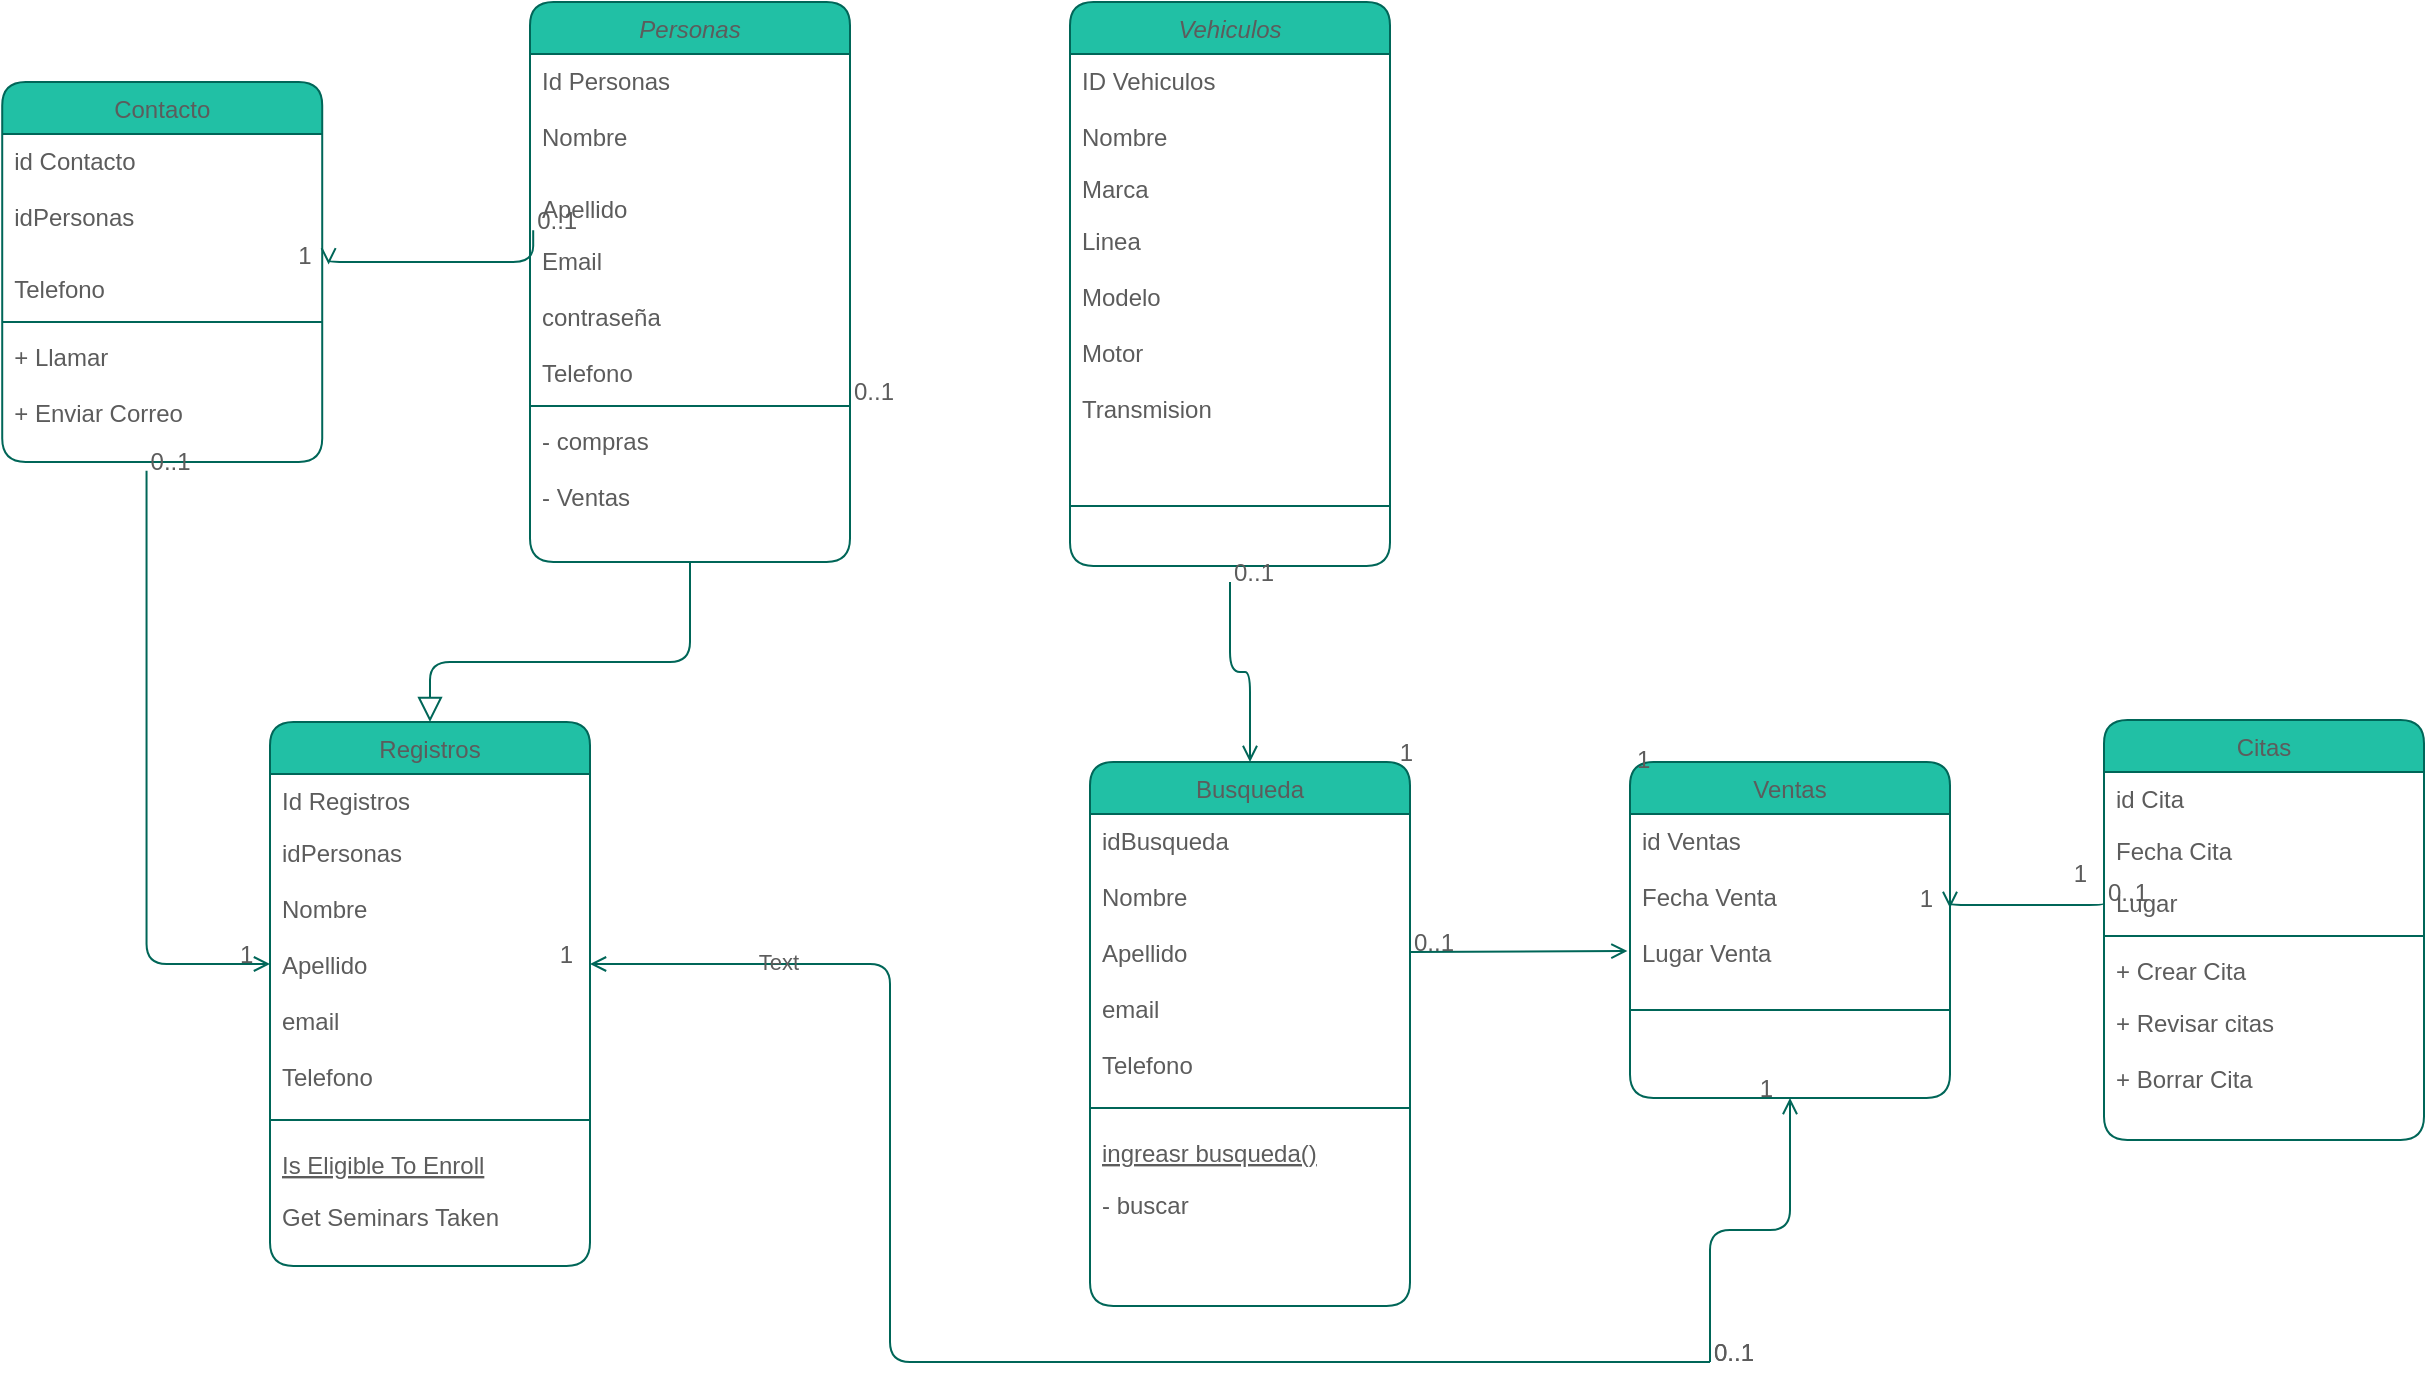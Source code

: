 <mxfile version="21.7.5" type="github">
  <diagram id="C5RBs43oDa-KdzZeNtuy" name="Page-1">
    <mxGraphModel dx="2008" dy="712" grid="0" gridSize="10" guides="0" tooltips="1" connect="1" arrows="1" fold="1" page="0" pageScale="1" pageWidth="827" pageHeight="1169" math="0" shadow="0">
      <root>
        <mxCell id="WIyWlLk6GJQsqaUBKTNV-0" />
        <mxCell id="WIyWlLk6GJQsqaUBKTNV-1" parent="WIyWlLk6GJQsqaUBKTNV-0" />
        <mxCell id="zkfFHV4jXpPFQw0GAbJ--0" value="Vehiculos" style="swimlane;fontStyle=2;align=center;verticalAlign=top;childLayout=stackLayout;horizontal=1;startSize=26;horizontalStack=0;resizeParent=1;resizeLast=0;collapsible=1;marginBottom=0;rounded=1;shadow=0;strokeWidth=1;labelBackgroundColor=none;fillColor=#21C0A5;strokeColor=#006658;fontColor=#5C5C5C;" parent="WIyWlLk6GJQsqaUBKTNV-1" vertex="1">
          <mxGeometry x="260" y="200" width="160" height="282" as="geometry">
            <mxRectangle x="230" y="140" width="160" height="26" as="alternateBounds" />
          </mxGeometry>
        </mxCell>
        <mxCell id="zkfFHV4jXpPFQw0GAbJ--1" value="ID Vehiculos&#xa;&#xa;Nombre" style="text;align=left;verticalAlign=top;spacingLeft=4;spacingRight=4;overflow=hidden;rotatable=0;points=[[0,0.5],[1,0.5]];portConstraint=eastwest;rounded=1;labelBackgroundColor=none;fontColor=#5C5C5C;" parent="zkfFHV4jXpPFQw0GAbJ--0" vertex="1">
          <mxGeometry y="26" width="160" height="54" as="geometry" />
        </mxCell>
        <mxCell id="zkfFHV4jXpPFQw0GAbJ--2" value="Marca" style="text;align=left;verticalAlign=top;spacingLeft=4;spacingRight=4;overflow=hidden;rotatable=0;points=[[0,0.5],[1,0.5]];portConstraint=eastwest;rounded=1;shadow=0;html=0;labelBackgroundColor=none;fontColor=#5C5C5C;" parent="zkfFHV4jXpPFQw0GAbJ--0" vertex="1">
          <mxGeometry y="80" width="160" height="26" as="geometry" />
        </mxCell>
        <mxCell id="zkfFHV4jXpPFQw0GAbJ--3" value="Linea&#xa;&#xa;Modelo&#xa;&#xa;Motor&#xa;&#xa;Transmision&#xa;&#xa;" style="text;align=left;verticalAlign=top;spacingLeft=4;spacingRight=4;overflow=hidden;rotatable=0;points=[[0,0.5],[1,0.5]];portConstraint=eastwest;rounded=1;shadow=0;html=0;labelBackgroundColor=none;fontColor=#5C5C5C;" parent="zkfFHV4jXpPFQw0GAbJ--0" vertex="1">
          <mxGeometry y="106" width="160" height="142" as="geometry" />
        </mxCell>
        <mxCell id="zkfFHV4jXpPFQw0GAbJ--4" value="" style="line;html=1;strokeWidth=1;align=left;verticalAlign=middle;spacingTop=-1;spacingLeft=3;spacingRight=3;rotatable=0;labelPosition=right;points=[];portConstraint=eastwest;rounded=1;labelBackgroundColor=none;fillColor=#21C0A5;strokeColor=#006658;fontColor=#5C5C5C;" parent="zkfFHV4jXpPFQw0GAbJ--0" vertex="1">
          <mxGeometry y="248" width="160" height="8" as="geometry" />
        </mxCell>
        <mxCell id="zkfFHV4jXpPFQw0GAbJ--6" value="Registros" style="swimlane;fontStyle=0;align=center;verticalAlign=top;childLayout=stackLayout;horizontal=1;startSize=26;horizontalStack=0;resizeParent=1;resizeLast=0;collapsible=1;marginBottom=0;rounded=1;shadow=0;strokeWidth=1;labelBackgroundColor=none;fillColor=#21C0A5;strokeColor=#006658;fontColor=#5C5C5C;" parent="WIyWlLk6GJQsqaUBKTNV-1" vertex="1">
          <mxGeometry x="-140" y="560" width="160" height="272" as="geometry">
            <mxRectangle x="130" y="380" width="160" height="26" as="alternateBounds" />
          </mxGeometry>
        </mxCell>
        <mxCell id="zkfFHV4jXpPFQw0GAbJ--7" value="Id Registros        " style="text;align=left;verticalAlign=top;spacingLeft=4;spacingRight=4;overflow=hidden;rotatable=0;points=[[0,0.5],[1,0.5]];portConstraint=eastwest;rounded=1;labelBackgroundColor=none;fontColor=#5C5C5C;" parent="zkfFHV4jXpPFQw0GAbJ--6" vertex="1">
          <mxGeometry y="26" width="160" height="26" as="geometry" />
        </mxCell>
        <mxCell id="zkfFHV4jXpPFQw0GAbJ--8" value="idPersonas&#xa;&#xa;Nombre&#xa;&#xa;Apellido&#xa;&#xa;email&#xa;&#xa;Telefono" style="text;align=left;verticalAlign=top;spacingLeft=4;spacingRight=4;overflow=hidden;rotatable=0;points=[[0,0.5],[1,0.5]];portConstraint=eastwest;rounded=1;shadow=0;html=0;labelBackgroundColor=none;fontColor=#5C5C5C;" parent="zkfFHV4jXpPFQw0GAbJ--6" vertex="1">
          <mxGeometry y="52" width="160" height="138" as="geometry" />
        </mxCell>
        <mxCell id="zkfFHV4jXpPFQw0GAbJ--9" value="" style="line;html=1;strokeWidth=1;align=left;verticalAlign=middle;spacingTop=-1;spacingLeft=3;spacingRight=3;rotatable=0;labelPosition=right;points=[];portConstraint=eastwest;rounded=1;labelBackgroundColor=none;fillColor=#21C0A5;strokeColor=#006658;fontColor=#5C5C5C;" parent="zkfFHV4jXpPFQw0GAbJ--6" vertex="1">
          <mxGeometry y="190" width="160" height="18" as="geometry" />
        </mxCell>
        <mxCell id="zkfFHV4jXpPFQw0GAbJ--10" value="Is Eligible To Enroll" style="text;align=left;verticalAlign=top;spacingLeft=4;spacingRight=4;overflow=hidden;rotatable=0;points=[[0,0.5],[1,0.5]];portConstraint=eastwest;fontStyle=4;rounded=1;labelBackgroundColor=none;fontColor=#5C5C5C;" parent="zkfFHV4jXpPFQw0GAbJ--6" vertex="1">
          <mxGeometry y="208" width="160" height="26" as="geometry" />
        </mxCell>
        <mxCell id="zkfFHV4jXpPFQw0GAbJ--11" value="Get Seminars Taken" style="text;align=left;verticalAlign=top;spacingLeft=4;spacingRight=4;overflow=hidden;rotatable=0;points=[[0,0.5],[1,0.5]];portConstraint=eastwest;rounded=1;labelBackgroundColor=none;fontColor=#5C5C5C;" parent="zkfFHV4jXpPFQw0GAbJ--6" vertex="1">
          <mxGeometry y="234" width="160" height="38" as="geometry" />
        </mxCell>
        <mxCell id="zkfFHV4jXpPFQw0GAbJ--12" value="" style="endArrow=block;endSize=10;endFill=0;shadow=0;strokeWidth=1;rounded=1;edgeStyle=elbowEdgeStyle;elbow=vertical;entryX=0.5;entryY=0;entryDx=0;entryDy=0;exitX=0.5;exitY=1;exitDx=0;exitDy=0;labelBackgroundColor=none;fontColor=default;strokeColor=#006658;" parent="WIyWlLk6GJQsqaUBKTNV-1" source="kn3_idcuqrSVAjGDK1xx-0" target="zkfFHV4jXpPFQw0GAbJ--6" edge="1">
          <mxGeometry width="160" relative="1" as="geometry">
            <mxPoint x="110" y="550" as="sourcePoint" />
            <mxPoint x="240" y="403" as="targetPoint" />
            <Array as="points">
              <mxPoint y="530" />
            </Array>
          </mxGeometry>
        </mxCell>
        <mxCell id="zkfFHV4jXpPFQw0GAbJ--13" value="Ventas" style="swimlane;fontStyle=0;align=center;verticalAlign=top;childLayout=stackLayout;horizontal=1;startSize=26;horizontalStack=0;resizeParent=1;resizeLast=0;collapsible=1;marginBottom=0;rounded=1;shadow=0;strokeWidth=1;labelBackgroundColor=none;fillColor=#21C0A5;strokeColor=#006658;fontColor=#5C5C5C;" parent="WIyWlLk6GJQsqaUBKTNV-1" vertex="1">
          <mxGeometry x="540" y="580" width="160" height="168" as="geometry">
            <mxRectangle x="340" y="380" width="170" height="26" as="alternateBounds" />
          </mxGeometry>
        </mxCell>
        <mxCell id="zkfFHV4jXpPFQw0GAbJ--14" value="id Ventas&#xa;&#xa;Fecha Venta&#xa;&#xa;Lugar Venta&#xa;&#xa; &#xa;&#xa;" style="text;align=left;verticalAlign=top;spacingLeft=4;spacingRight=4;overflow=hidden;rotatable=0;points=[[0,0.5],[1,0.5]];portConstraint=eastwest;rounded=1;labelBackgroundColor=none;fontColor=#5C5C5C;" parent="zkfFHV4jXpPFQw0GAbJ--13" vertex="1">
          <mxGeometry y="26" width="160" height="94" as="geometry" />
        </mxCell>
        <mxCell id="zkfFHV4jXpPFQw0GAbJ--15" value="" style="line;html=1;strokeWidth=1;align=left;verticalAlign=middle;spacingTop=-1;spacingLeft=3;spacingRight=3;rotatable=0;labelPosition=right;points=[];portConstraint=eastwest;rounded=1;labelBackgroundColor=none;fillColor=#21C0A5;strokeColor=#006658;fontColor=#5C5C5C;" parent="zkfFHV4jXpPFQw0GAbJ--13" vertex="1">
          <mxGeometry y="120" width="160" height="8" as="geometry" />
        </mxCell>
        <mxCell id="zkfFHV4jXpPFQw0GAbJ--17" value="Contacto" style="swimlane;fontStyle=0;align=center;verticalAlign=top;childLayout=stackLayout;horizontal=1;startSize=26;horizontalStack=0;resizeParent=1;resizeLast=0;collapsible=1;marginBottom=0;rounded=1;shadow=0;strokeWidth=1;labelBackgroundColor=none;fillColor=#21C0A5;strokeColor=#006658;fontColor=#5C5C5C;" parent="WIyWlLk6GJQsqaUBKTNV-1" vertex="1">
          <mxGeometry x="-273.89" y="240" width="160" height="190" as="geometry">
            <mxRectangle x="550" y="140" width="160" height="26" as="alternateBounds" />
          </mxGeometry>
        </mxCell>
        <mxCell id="zkfFHV4jXpPFQw0GAbJ--18" value="id Contacto&#xa;&#xa;idPersonas    &#xa;&#xa;" style="text;align=left;verticalAlign=top;spacingLeft=4;spacingRight=4;overflow=hidden;rotatable=0;points=[[0,0.5],[1,0.5]];portConstraint=eastwest;rounded=1;labelBackgroundColor=none;fontColor=#5C5C5C;" parent="zkfFHV4jXpPFQw0GAbJ--17" vertex="1">
          <mxGeometry y="26" width="160" height="64" as="geometry" />
        </mxCell>
        <mxCell id="zkfFHV4jXpPFQw0GAbJ--19" value="Telefono" style="text;align=left;verticalAlign=top;spacingLeft=4;spacingRight=4;overflow=hidden;rotatable=0;points=[[0,0.5],[1,0.5]];portConstraint=eastwest;rounded=1;shadow=0;html=0;labelBackgroundColor=none;fontColor=#5C5C5C;" parent="zkfFHV4jXpPFQw0GAbJ--17" vertex="1">
          <mxGeometry y="90" width="160" height="26" as="geometry" />
        </mxCell>
        <mxCell id="zkfFHV4jXpPFQw0GAbJ--23" value="" style="line;html=1;strokeWidth=1;align=left;verticalAlign=middle;spacingTop=-1;spacingLeft=3;spacingRight=3;rotatable=0;labelPosition=right;points=[];portConstraint=eastwest;rounded=1;labelBackgroundColor=none;fillColor=#21C0A5;strokeColor=#006658;fontColor=#5C5C5C;" parent="zkfFHV4jXpPFQw0GAbJ--17" vertex="1">
          <mxGeometry y="116" width="160" height="8" as="geometry" />
        </mxCell>
        <mxCell id="zkfFHV4jXpPFQw0GAbJ--24" value="+ Llamar&#xa;&#xa;+ Enviar Correo" style="text;align=left;verticalAlign=top;spacingLeft=4;spacingRight=4;overflow=hidden;rotatable=0;points=[[0,0.5],[1,0.5]];portConstraint=eastwest;rounded=1;labelBackgroundColor=none;fontColor=#5C5C5C;" parent="zkfFHV4jXpPFQw0GAbJ--17" vertex="1">
          <mxGeometry y="124" width="160" height="66" as="geometry" />
        </mxCell>
        <mxCell id="zkfFHV4jXpPFQw0GAbJ--26" value="" style="endArrow=open;shadow=0;strokeWidth=1;rounded=1;endFill=1;edgeStyle=elbowEdgeStyle;elbow=vertical;entryX=0;entryY=0.5;entryDx=0;entryDy=0;exitX=0.451;exitY=1.066;exitDx=0;exitDy=0;exitPerimeter=0;labelBackgroundColor=none;fontColor=default;strokeColor=#006658;" parent="WIyWlLk6GJQsqaUBKTNV-1" source="zkfFHV4jXpPFQw0GAbJ--24" target="zkfFHV4jXpPFQw0GAbJ--8" edge="1">
          <mxGeometry x="0.5" y="41" relative="1" as="geometry">
            <mxPoint x="420" y="392" as="sourcePoint" />
            <mxPoint x="580" y="392" as="targetPoint" />
            <mxPoint x="-40" y="32" as="offset" />
            <Array as="points">
              <mxPoint x="-220" y="681" />
            </Array>
          </mxGeometry>
        </mxCell>
        <mxCell id="zkfFHV4jXpPFQw0GAbJ--27" value="0..1" style="resizable=0;align=left;verticalAlign=bottom;labelBackgroundColor=none;fontSize=12;rounded=1;fillColor=#21C0A5;strokeColor=#006658;fontColor=#5C5C5C;" parent="zkfFHV4jXpPFQw0GAbJ--26" connectable="0" vertex="1">
          <mxGeometry x="-1" relative="1" as="geometry">
            <mxPoint y="4" as="offset" />
          </mxGeometry>
        </mxCell>
        <mxCell id="zkfFHV4jXpPFQw0GAbJ--28" value="1" style="resizable=0;align=right;verticalAlign=bottom;labelBackgroundColor=none;fontSize=12;rounded=1;fillColor=#21C0A5;strokeColor=#006658;fontColor=#5C5C5C;" parent="zkfFHV4jXpPFQw0GAbJ--26" connectable="0" vertex="1">
          <mxGeometry x="1" relative="1" as="geometry">
            <mxPoint x="-7" y="4" as="offset" />
          </mxGeometry>
        </mxCell>
        <mxCell id="kn3_idcuqrSVAjGDK1xx-0" value="Personas" style="swimlane;fontStyle=2;align=center;verticalAlign=top;childLayout=stackLayout;horizontal=1;startSize=26;horizontalStack=0;resizeParent=1;resizeLast=0;collapsible=1;marginBottom=0;rounded=1;shadow=0;strokeWidth=1;labelBackgroundColor=none;fillColor=#21C0A5;strokeColor=#006658;fontColor=#5C5C5C;" vertex="1" parent="WIyWlLk6GJQsqaUBKTNV-1">
          <mxGeometry x="-10" y="200" width="160" height="280" as="geometry">
            <mxRectangle x="230" y="140" width="160" height="26" as="alternateBounds" />
          </mxGeometry>
        </mxCell>
        <mxCell id="kn3_idcuqrSVAjGDK1xx-2" value="Id Personas&#xa;&#xa;Nombre" style="text;align=left;verticalAlign=top;spacingLeft=4;spacingRight=4;overflow=hidden;rotatable=0;points=[[0,0.5],[1,0.5]];portConstraint=eastwest;rounded=1;shadow=0;html=0;labelBackgroundColor=none;fontColor=#5C5C5C;" vertex="1" parent="kn3_idcuqrSVAjGDK1xx-0">
          <mxGeometry y="26" width="160" height="64" as="geometry" />
        </mxCell>
        <mxCell id="kn3_idcuqrSVAjGDK1xx-1" value="Apellido    " style="text;align=left;verticalAlign=top;spacingLeft=4;spacingRight=4;overflow=hidden;rotatable=0;points=[[0,0.5],[1,0.5]];portConstraint=eastwest;rounded=1;labelBackgroundColor=none;fontColor=#5C5C5C;" vertex="1" parent="kn3_idcuqrSVAjGDK1xx-0">
          <mxGeometry y="90" width="160" height="26" as="geometry" />
        </mxCell>
        <mxCell id="kn3_idcuqrSVAjGDK1xx-3" value="Email&#xa;&#xa;contraseña&#xa;&#xa;Telefono&#xa;&#xa;&#xa;" style="text;align=left;verticalAlign=top;spacingLeft=4;spacingRight=4;overflow=hidden;rotatable=0;points=[[0,0.5],[1,0.5]];portConstraint=eastwest;rounded=1;shadow=0;html=0;labelBackgroundColor=none;fontColor=#5C5C5C;" vertex="1" parent="kn3_idcuqrSVAjGDK1xx-0">
          <mxGeometry y="116" width="160" height="82" as="geometry" />
        </mxCell>
        <mxCell id="kn3_idcuqrSVAjGDK1xx-4" value="" style="line;html=1;strokeWidth=1;align=left;verticalAlign=middle;spacingTop=-1;spacingLeft=3;spacingRight=3;rotatable=0;labelPosition=right;points=[];portConstraint=eastwest;rounded=1;labelBackgroundColor=none;fillColor=#21C0A5;strokeColor=#006658;fontColor=#5C5C5C;" vertex="1" parent="kn3_idcuqrSVAjGDK1xx-0">
          <mxGeometry y="198" width="160" height="8" as="geometry" />
        </mxCell>
        <mxCell id="kn3_idcuqrSVAjGDK1xx-5" value="- compras&#xa;&#xa;- Ventas" style="text;align=left;verticalAlign=top;spacingLeft=4;spacingRight=4;overflow=hidden;rotatable=0;points=[[0,0.5],[1,0.5]];portConstraint=eastwest;rounded=1;labelBackgroundColor=none;fontColor=#5C5C5C;" vertex="1" parent="kn3_idcuqrSVAjGDK1xx-0">
          <mxGeometry y="206" width="160" height="54" as="geometry" />
        </mxCell>
        <mxCell id="kn3_idcuqrSVAjGDK1xx-6" value="0..1" style="resizable=0;align=left;verticalAlign=bottom;labelBackgroundColor=none;fontSize=12;rounded=1;fillColor=#21C0A5;strokeColor=#006658;fontColor=#5C5C5C;" connectable="0" vertex="1" parent="WIyWlLk6GJQsqaUBKTNV-1">
          <mxGeometry x="150" y="403.692" as="geometry" />
        </mxCell>
        <mxCell id="kn3_idcuqrSVAjGDK1xx-7" value="Citas" style="swimlane;fontStyle=0;align=center;verticalAlign=top;childLayout=stackLayout;horizontal=1;startSize=26;horizontalStack=0;resizeParent=1;resizeLast=0;collapsible=1;marginBottom=0;rounded=1;shadow=0;strokeWidth=1;labelBackgroundColor=none;fillColor=#21C0A5;strokeColor=#006658;fontColor=#5C5C5C;" vertex="1" parent="WIyWlLk6GJQsqaUBKTNV-1">
          <mxGeometry x="777" y="559" width="160" height="210" as="geometry">
            <mxRectangle x="550" y="140" width="160" height="26" as="alternateBounds" />
          </mxGeometry>
        </mxCell>
        <mxCell id="kn3_idcuqrSVAjGDK1xx-8" value="id Cita" style="text;align=left;verticalAlign=top;spacingLeft=4;spacingRight=4;overflow=hidden;rotatable=0;points=[[0,0.5],[1,0.5]];portConstraint=eastwest;rounded=1;labelBackgroundColor=none;fontColor=#5C5C5C;" vertex="1" parent="kn3_idcuqrSVAjGDK1xx-7">
          <mxGeometry y="26" width="160" height="26" as="geometry" />
        </mxCell>
        <mxCell id="kn3_idcuqrSVAjGDK1xx-9" value="Fecha Cita" style="text;align=left;verticalAlign=top;spacingLeft=4;spacingRight=4;overflow=hidden;rotatable=0;points=[[0,0.5],[1,0.5]];portConstraint=eastwest;rounded=1;shadow=0;html=0;labelBackgroundColor=none;fontColor=#5C5C5C;" vertex="1" parent="kn3_idcuqrSVAjGDK1xx-7">
          <mxGeometry y="52" width="160" height="26" as="geometry" />
        </mxCell>
        <mxCell id="kn3_idcuqrSVAjGDK1xx-10" value="Lugar" style="text;align=left;verticalAlign=top;spacingLeft=4;spacingRight=4;overflow=hidden;rotatable=0;points=[[0,0.5],[1,0.5]];portConstraint=eastwest;rounded=1;shadow=0;html=0;labelBackgroundColor=none;fontColor=#5C5C5C;" vertex="1" parent="kn3_idcuqrSVAjGDK1xx-7">
          <mxGeometry y="78" width="160" height="26" as="geometry" />
        </mxCell>
        <mxCell id="kn3_idcuqrSVAjGDK1xx-13" value="" style="line;html=1;strokeWidth=1;align=left;verticalAlign=middle;spacingTop=-1;spacingLeft=3;spacingRight=3;rotatable=0;labelPosition=right;points=[];portConstraint=eastwest;rounded=1;labelBackgroundColor=none;fillColor=#21C0A5;strokeColor=#006658;fontColor=#5C5C5C;" vertex="1" parent="kn3_idcuqrSVAjGDK1xx-7">
          <mxGeometry y="104" width="160" height="8" as="geometry" />
        </mxCell>
        <mxCell id="kn3_idcuqrSVAjGDK1xx-14" value="+ Crear Cita" style="text;align=left;verticalAlign=top;spacingLeft=4;spacingRight=4;overflow=hidden;rotatable=0;points=[[0,0.5],[1,0.5]];portConstraint=eastwest;rounded=1;labelBackgroundColor=none;fontColor=#5C5C5C;" vertex="1" parent="kn3_idcuqrSVAjGDK1xx-7">
          <mxGeometry y="112" width="160" height="26" as="geometry" />
        </mxCell>
        <mxCell id="kn3_idcuqrSVAjGDK1xx-15" value="+ Revisar citas&#xa;&#xa;+ Borrar Cita" style="text;align=left;verticalAlign=top;spacingLeft=4;spacingRight=4;overflow=hidden;rotatable=0;points=[[0,0.5],[1,0.5]];portConstraint=eastwest;rounded=1;labelBackgroundColor=none;fontColor=#5C5C5C;" vertex="1" parent="kn3_idcuqrSVAjGDK1xx-7">
          <mxGeometry y="138" width="160" height="60" as="geometry" />
        </mxCell>
        <mxCell id="kn3_idcuqrSVAjGDK1xx-16" value="1" style="resizable=0;align=right;verticalAlign=bottom;labelBackgroundColor=none;fontSize=12;rounded=1;fillColor=#21C0A5;strokeColor=#006658;fontColor=#5C5C5C;" connectable="0" vertex="1" parent="WIyWlLk6GJQsqaUBKTNV-1">
          <mxGeometry x="770" y="644.333" as="geometry" />
        </mxCell>
        <mxCell id="kn3_idcuqrSVAjGDK1xx-18" value="Busqueda" style="swimlane;fontStyle=0;align=center;verticalAlign=top;childLayout=stackLayout;horizontal=1;startSize=26;horizontalStack=0;resizeParent=1;resizeLast=0;collapsible=1;marginBottom=0;rounded=1;shadow=0;strokeWidth=1;labelBackgroundColor=none;fillColor=#21C0A5;strokeColor=#006658;fontColor=#5C5C5C;" vertex="1" parent="WIyWlLk6GJQsqaUBKTNV-1">
          <mxGeometry x="270" y="580" width="160" height="272" as="geometry">
            <mxRectangle x="130" y="380" width="160" height="26" as="alternateBounds" />
          </mxGeometry>
        </mxCell>
        <mxCell id="kn3_idcuqrSVAjGDK1xx-20" value="idBusqueda&#xa;&#xa;Nombre&#xa;&#xa;Apellido&#xa;&#xa;email&#xa;&#xa;Telefono" style="text;align=left;verticalAlign=top;spacingLeft=4;spacingRight=4;overflow=hidden;rotatable=0;points=[[0,0.5],[1,0.5]];portConstraint=eastwest;rounded=1;shadow=0;html=0;labelBackgroundColor=none;fontColor=#5C5C5C;" vertex="1" parent="kn3_idcuqrSVAjGDK1xx-18">
          <mxGeometry y="26" width="160" height="138" as="geometry" />
        </mxCell>
        <mxCell id="kn3_idcuqrSVAjGDK1xx-21" value="" style="line;html=1;strokeWidth=1;align=left;verticalAlign=middle;spacingTop=-1;spacingLeft=3;spacingRight=3;rotatable=0;labelPosition=right;points=[];portConstraint=eastwest;rounded=1;labelBackgroundColor=none;fillColor=#21C0A5;strokeColor=#006658;fontColor=#5C5C5C;" vertex="1" parent="kn3_idcuqrSVAjGDK1xx-18">
          <mxGeometry y="164" width="160" height="18" as="geometry" />
        </mxCell>
        <mxCell id="kn3_idcuqrSVAjGDK1xx-22" value="ingreasr busqueda()" style="text;align=left;verticalAlign=top;spacingLeft=4;spacingRight=4;overflow=hidden;rotatable=0;points=[[0,0.5],[1,0.5]];portConstraint=eastwest;fontStyle=4;rounded=1;labelBackgroundColor=none;fontColor=#5C5C5C;" vertex="1" parent="kn3_idcuqrSVAjGDK1xx-18">
          <mxGeometry y="182" width="160" height="26" as="geometry" />
        </mxCell>
        <mxCell id="kn3_idcuqrSVAjGDK1xx-23" value="- buscar" style="text;align=left;verticalAlign=top;spacingLeft=4;spacingRight=4;overflow=hidden;rotatable=0;points=[[0,0.5],[1,0.5]];portConstraint=eastwest;rounded=1;labelBackgroundColor=none;fontColor=#5C5C5C;" vertex="1" parent="kn3_idcuqrSVAjGDK1xx-18">
          <mxGeometry y="208" width="160" height="38" as="geometry" />
        </mxCell>
        <mxCell id="kn3_idcuqrSVAjGDK1xx-24" value="" style="endArrow=open;shadow=0;strokeWidth=1;rounded=1;endFill=1;edgeStyle=elbowEdgeStyle;elbow=vertical;entryX=0.5;entryY=0;entryDx=0;entryDy=0;labelBackgroundColor=none;fontColor=default;strokeColor=#006658;" edge="1" parent="WIyWlLk6GJQsqaUBKTNV-1" target="kn3_idcuqrSVAjGDK1xx-18">
          <mxGeometry x="0.5" y="41" relative="1" as="geometry">
            <mxPoint x="340" y="490" as="sourcePoint" />
            <mxPoint x="337" y="580" as="targetPoint" />
            <mxPoint x="-40" y="32" as="offset" />
          </mxGeometry>
        </mxCell>
        <mxCell id="kn3_idcuqrSVAjGDK1xx-25" value="0..1" style="resizable=0;align=left;verticalAlign=bottom;labelBackgroundColor=none;fontSize=12;rounded=1;fillColor=#21C0A5;strokeColor=#006658;fontColor=#5C5C5C;" connectable="0" vertex="1" parent="kn3_idcuqrSVAjGDK1xx-24">
          <mxGeometry x="-1" relative="1" as="geometry">
            <mxPoint y="4" as="offset" />
          </mxGeometry>
        </mxCell>
        <mxCell id="kn3_idcuqrSVAjGDK1xx-26" value="1" style="resizable=0;align=right;verticalAlign=bottom;labelBackgroundColor=none;fontSize=12;rounded=1;fillColor=#21C0A5;strokeColor=#006658;fontColor=#5C5C5C;" connectable="0" vertex="1" parent="kn3_idcuqrSVAjGDK1xx-24">
          <mxGeometry x="1" relative="1" as="geometry">
            <mxPoint x="83" y="4" as="offset" />
          </mxGeometry>
        </mxCell>
        <mxCell id="kn3_idcuqrSVAjGDK1xx-30" value="" style="endArrow=open;shadow=0;strokeWidth=1;rounded=1;endFill=1;edgeStyle=elbowEdgeStyle;elbow=vertical;exitX=1;exitY=0.5;exitDx=0;exitDy=0;entryX=-0.008;entryY=0.723;entryDx=0;entryDy=0;entryPerimeter=0;labelBackgroundColor=none;fontColor=default;strokeColor=#006658;" edge="1" parent="WIyWlLk6GJQsqaUBKTNV-1" source="kn3_idcuqrSVAjGDK1xx-20" target="zkfFHV4jXpPFQw0GAbJ--14">
          <mxGeometry x="0.5" y="41" relative="1" as="geometry">
            <mxPoint x="359" y="715" as="sourcePoint" />
            <mxPoint x="487" y="715.17" as="targetPoint" />
            <mxPoint x="-40" y="32" as="offset" />
          </mxGeometry>
        </mxCell>
        <mxCell id="kn3_idcuqrSVAjGDK1xx-31" value="0..1" style="resizable=0;align=left;verticalAlign=bottom;labelBackgroundColor=none;fontSize=12;rounded=1;fillColor=#21C0A5;strokeColor=#006658;fontColor=#5C5C5C;" connectable="0" vertex="1" parent="kn3_idcuqrSVAjGDK1xx-30">
          <mxGeometry x="-1" relative="1" as="geometry">
            <mxPoint y="4" as="offset" />
          </mxGeometry>
        </mxCell>
        <mxCell id="kn3_idcuqrSVAjGDK1xx-32" value="1" style="resizable=0;align=right;verticalAlign=bottom;labelBackgroundColor=none;fontSize=12;rounded=1;fillColor=#21C0A5;strokeColor=#006658;fontColor=#5C5C5C;" connectable="0" vertex="1" parent="kn3_idcuqrSVAjGDK1xx-30">
          <mxGeometry x="1" relative="1" as="geometry">
            <mxPoint x="13" y="-86" as="offset" />
          </mxGeometry>
        </mxCell>
        <mxCell id="kn3_idcuqrSVAjGDK1xx-33" value="" style="endArrow=open;shadow=0;strokeWidth=1;rounded=1;endFill=1;edgeStyle=elbowEdgeStyle;elbow=vertical;exitX=0;exitY=0.5;exitDx=0;exitDy=0;entryX=1;entryY=0.5;entryDx=0;entryDy=0;labelBackgroundColor=none;fontColor=default;strokeColor=#006658;" edge="1" parent="WIyWlLk6GJQsqaUBKTNV-1" source="kn3_idcuqrSVAjGDK1xx-10" target="zkfFHV4jXpPFQw0GAbJ--14">
          <mxGeometry x="0.5" y="41" relative="1" as="geometry">
            <mxPoint x="430" y="410" as="sourcePoint" />
            <mxPoint x="730" y="670" as="targetPoint" />
            <mxPoint x="-40" y="32" as="offset" />
          </mxGeometry>
        </mxCell>
        <mxCell id="kn3_idcuqrSVAjGDK1xx-34" value="0..1" style="resizable=0;align=left;verticalAlign=bottom;labelBackgroundColor=none;fontSize=12;rounded=1;fillColor=#21C0A5;strokeColor=#006658;fontColor=#5C5C5C;" connectable="0" vertex="1" parent="kn3_idcuqrSVAjGDK1xx-33">
          <mxGeometry x="-1" relative="1" as="geometry">
            <mxPoint y="4" as="offset" />
          </mxGeometry>
        </mxCell>
        <mxCell id="kn3_idcuqrSVAjGDK1xx-35" value="1" style="resizable=0;align=right;verticalAlign=bottom;labelBackgroundColor=none;fontSize=12;rounded=1;fillColor=#21C0A5;strokeColor=#006658;fontColor=#5C5C5C;" connectable="0" vertex="1" parent="kn3_idcuqrSVAjGDK1xx-33">
          <mxGeometry x="1" relative="1" as="geometry">
            <mxPoint x="-7" y="4" as="offset" />
          </mxGeometry>
        </mxCell>
        <mxCell id="kn3_idcuqrSVAjGDK1xx-36" value="" style="endArrow=open;shadow=0;strokeWidth=1;rounded=1;endFill=1;edgeStyle=elbowEdgeStyle;entryX=1;entryY=0.5;entryDx=0;entryDy=0;labelBackgroundColor=none;fontColor=default;strokeColor=#006658;" edge="1" parent="WIyWlLk6GJQsqaUBKTNV-1" target="zkfFHV4jXpPFQw0GAbJ--8">
          <mxGeometry x="0.5" y="41" relative="1" as="geometry">
            <mxPoint x="580" y="880" as="sourcePoint" />
            <mxPoint x="70" y="677.99" as="targetPoint" />
            <mxPoint x="-40" y="32" as="offset" />
            <Array as="points">
              <mxPoint x="170" y="510" />
            </Array>
          </mxGeometry>
        </mxCell>
        <mxCell id="kn3_idcuqrSVAjGDK1xx-37" value="0..1" style="resizable=0;align=left;verticalAlign=bottom;labelBackgroundColor=none;fontSize=12;rounded=1;fillColor=#21C0A5;strokeColor=#006658;fontColor=#5C5C5C;" connectable="0" vertex="1" parent="kn3_idcuqrSVAjGDK1xx-36">
          <mxGeometry x="-1" relative="1" as="geometry">
            <mxPoint y="4" as="offset" />
          </mxGeometry>
        </mxCell>
        <mxCell id="kn3_idcuqrSVAjGDK1xx-38" value="1" style="resizable=0;align=right;verticalAlign=bottom;labelBackgroundColor=none;fontSize=12;rounded=1;fillColor=#21C0A5;strokeColor=#006658;fontColor=#5C5C5C;" connectable="0" vertex="1" parent="kn3_idcuqrSVAjGDK1xx-36">
          <mxGeometry x="1" relative="1" as="geometry">
            <mxPoint x="-7" y="4" as="offset" />
          </mxGeometry>
        </mxCell>
        <mxCell id="kn3_idcuqrSVAjGDK1xx-39" value="Text" style="edgeLabel;html=1;align=center;verticalAlign=middle;resizable=0;points=[];rounded=1;labelBackgroundColor=none;fontColor=#5C5C5C;" vertex="1" connectable="0" parent="kn3_idcuqrSVAjGDK1xx-36">
          <mxGeometry x="0.754" y="-1" relative="1" as="geometry">
            <mxPoint as="offset" />
          </mxGeometry>
        </mxCell>
        <mxCell id="kn3_idcuqrSVAjGDK1xx-40" value="" style="endArrow=open;shadow=0;strokeWidth=1;rounded=1;endFill=1;edgeStyle=elbowEdgeStyle;elbow=vertical;entryX=0.5;entryY=1;entryDx=0;entryDy=0;labelBackgroundColor=none;fontColor=default;strokeColor=#006658;" edge="1" parent="WIyWlLk6GJQsqaUBKTNV-1" target="zkfFHV4jXpPFQw0GAbJ--13">
          <mxGeometry x="0.5" y="41" relative="1" as="geometry">
            <mxPoint x="580" y="880" as="sourcePoint" />
            <mxPoint x="710" y="663" as="targetPoint" />
            <mxPoint x="-40" y="32" as="offset" />
          </mxGeometry>
        </mxCell>
        <mxCell id="kn3_idcuqrSVAjGDK1xx-41" value="0..1" style="resizable=0;align=left;verticalAlign=bottom;labelBackgroundColor=none;fontSize=12;rounded=1;fillColor=#21C0A5;strokeColor=#006658;fontColor=#5C5C5C;" connectable="0" vertex="1" parent="kn3_idcuqrSVAjGDK1xx-40">
          <mxGeometry x="-1" relative="1" as="geometry">
            <mxPoint y="4" as="offset" />
          </mxGeometry>
        </mxCell>
        <mxCell id="kn3_idcuqrSVAjGDK1xx-42" value="1" style="resizable=0;align=right;verticalAlign=bottom;labelBackgroundColor=none;fontSize=12;rounded=1;fillColor=#21C0A5;strokeColor=#006658;fontColor=#5C5C5C;" connectable="0" vertex="1" parent="kn3_idcuqrSVAjGDK1xx-40">
          <mxGeometry x="1" relative="1" as="geometry">
            <mxPoint x="-7" y="4" as="offset" />
          </mxGeometry>
        </mxCell>
        <mxCell id="kn3_idcuqrSVAjGDK1xx-44" value="" style="endArrow=open;shadow=0;strokeWidth=1;rounded=1;endFill=1;edgeStyle=elbowEdgeStyle;elbow=vertical;exitX=0.01;exitY=-0.023;exitDx=0;exitDy=0;entryX=1.02;entryY=0.046;entryDx=0;entryDy=0;exitPerimeter=0;entryPerimeter=0;labelBackgroundColor=none;fontColor=default;strokeColor=#006658;" edge="1" parent="WIyWlLk6GJQsqaUBKTNV-1" source="kn3_idcuqrSVAjGDK1xx-3" target="zkfFHV4jXpPFQw0GAbJ--19">
          <mxGeometry x="0.5" y="41" relative="1" as="geometry">
            <mxPoint x="787" y="660" as="sourcePoint" />
            <mxPoint x="710" y="663" as="targetPoint" />
            <mxPoint x="-40" y="32" as="offset" />
            <Array as="points">
              <mxPoint x="-60" y="330" />
            </Array>
          </mxGeometry>
        </mxCell>
        <mxCell id="kn3_idcuqrSVAjGDK1xx-45" value="0..1" style="resizable=0;align=left;verticalAlign=bottom;labelBackgroundColor=none;fontSize=12;rounded=1;fillColor=#21C0A5;strokeColor=#006658;fontColor=#5C5C5C;" connectable="0" vertex="1" parent="kn3_idcuqrSVAjGDK1xx-44">
          <mxGeometry x="-1" relative="1" as="geometry">
            <mxPoint y="4" as="offset" />
          </mxGeometry>
        </mxCell>
        <mxCell id="kn3_idcuqrSVAjGDK1xx-46" value="1" style="resizable=0;align=right;verticalAlign=bottom;labelBackgroundColor=none;fontSize=12;rounded=1;fillColor=#21C0A5;strokeColor=#006658;fontColor=#5C5C5C;" connectable="0" vertex="1" parent="kn3_idcuqrSVAjGDK1xx-44">
          <mxGeometry x="1" relative="1" as="geometry">
            <mxPoint x="-7" y="4" as="offset" />
          </mxGeometry>
        </mxCell>
      </root>
    </mxGraphModel>
  </diagram>
</mxfile>
